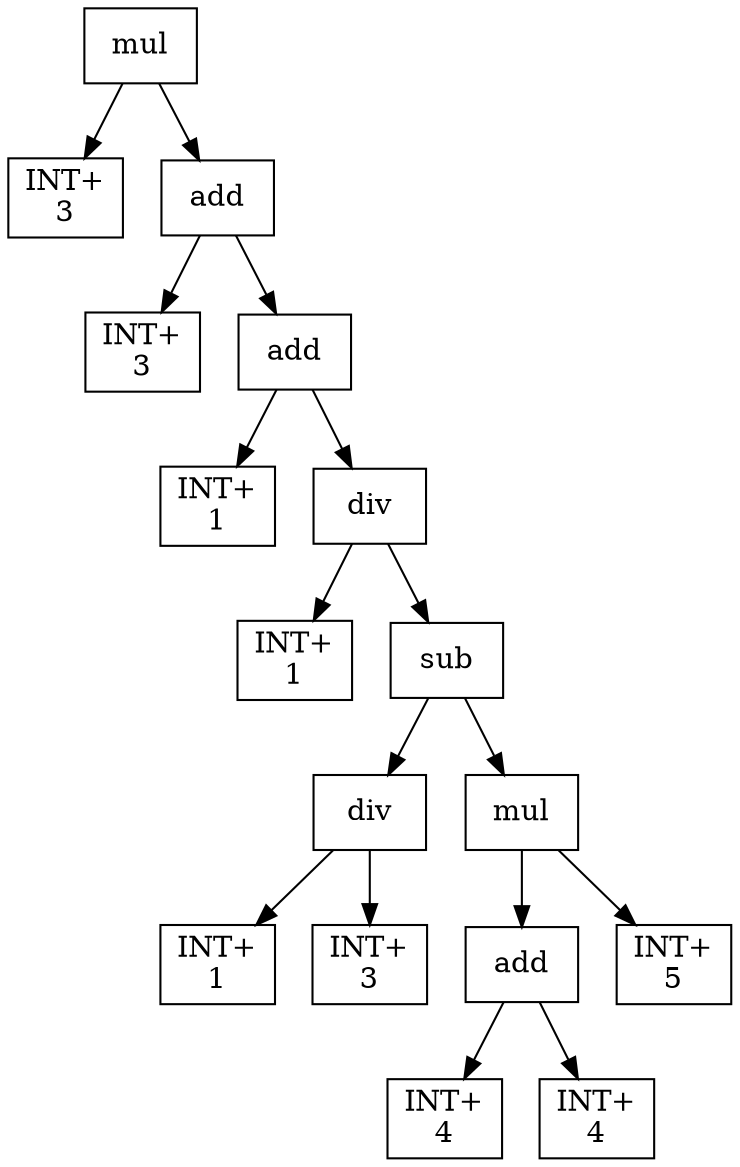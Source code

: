 digraph expr {
  node [shape=box];
  n1 [label="mul"];
  n2 [label="INT+\n3"];
  n3 [label="add"];
  n4 [label="INT+\n3"];
  n5 [label="add"];
  n6 [label="INT+\n1"];
  n7 [label="div"];
  n8 [label="INT+\n1"];
  n9 [label="sub"];
  n10 [label="div"];
  n11 [label="INT+\n1"];
  n12 [label="INT+\n3"];
  n10 -> n11;
  n10 -> n12;
  n13 [label="mul"];
  n14 [label="add"];
  n15 [label="INT+\n4"];
  n16 [label="INT+\n4"];
  n14 -> n15;
  n14 -> n16;
  n17 [label="INT+\n5"];
  n13 -> n14;
  n13 -> n17;
  n9 -> n10;
  n9 -> n13;
  n7 -> n8;
  n7 -> n9;
  n5 -> n6;
  n5 -> n7;
  n3 -> n4;
  n3 -> n5;
  n1 -> n2;
  n1 -> n3;
}
